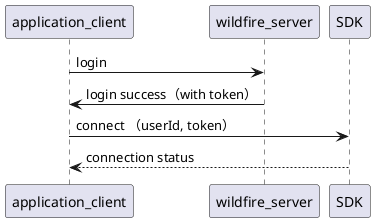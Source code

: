 @startuml
  application_client -> wildfire_server : login
  wildfire_server -> application_client : login success（with token）
  application_client -> SDK : connect （userId, token）
  SDK --> application_client : connection status
@enduml

